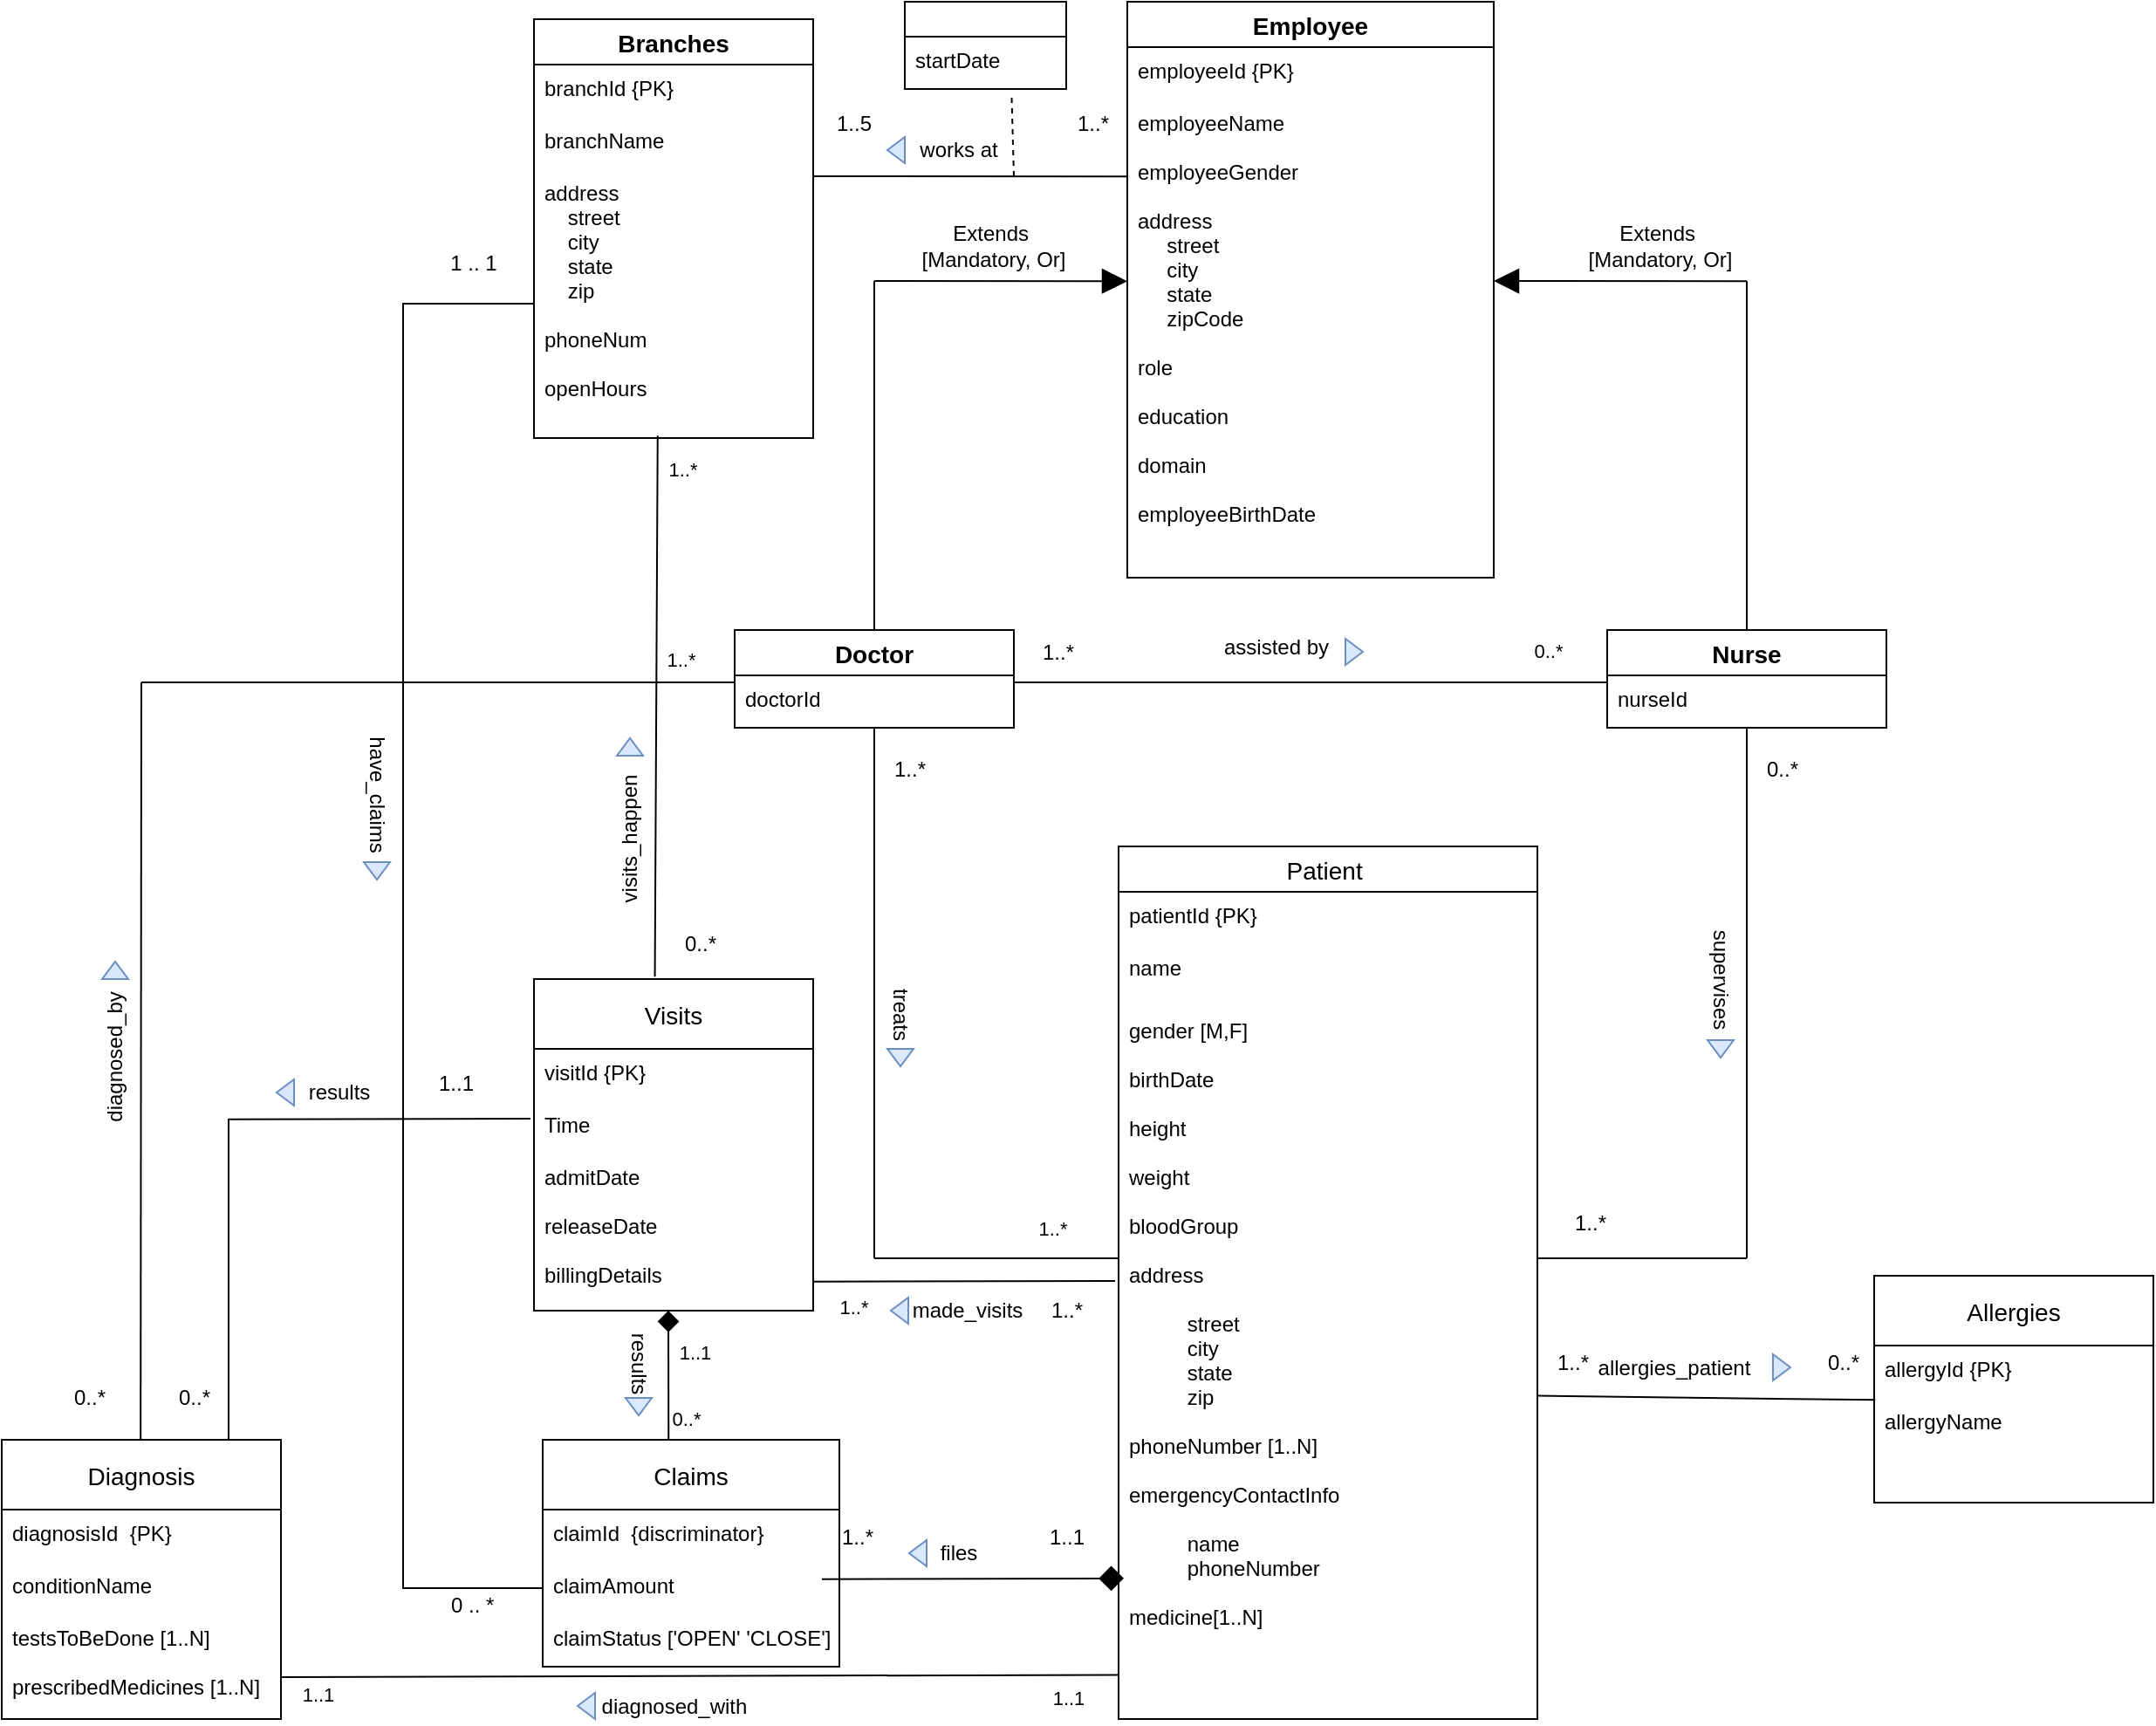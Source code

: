 <mxfile version="14.4.8" type="google"><diagram id="RLrqx2WTwmU_QcSKH_Fw" name="Page-1"><mxGraphModel dx="2299" dy="1985" grid="1" gridSize="10" guides="1" tooltips="1" connect="1" arrows="1" fold="1" page="1" pageScale="1" pageWidth="850" pageHeight="1100" math="0" shadow="0"><root><mxCell id="0"/><mxCell id="1" parent="0"/><mxCell id="YpHyVV4gMAg5D4D9n8a7-1" value="Employee" style="swimlane;fontStyle=1;childLayout=stackLayout;horizontal=1;startSize=26;horizontalStack=0;resizeParent=1;resizeParentMax=0;resizeLast=0;collapsible=1;marginBottom=0;align=center;fontSize=14;" parent="1" vertex="1"><mxGeometry x="-115" y="-1080" width="210" height="330" as="geometry"/></mxCell><mxCell id="YpHyVV4gMAg5D4D9n8a7-2" value="employeeId {PK}" style="text;strokeColor=none;fillColor=none;spacingLeft=4;spacingRight=4;overflow=hidden;rotatable=0;points=[[0,0.5],[1,0.5]];portConstraint=eastwest;fontSize=12;" parent="YpHyVV4gMAg5D4D9n8a7-1" vertex="1"><mxGeometry y="26" width="210" height="30" as="geometry"/></mxCell><mxCell id="YpHyVV4gMAg5D4D9n8a7-3" value="employeeName&#10;&#10;employeeGender&#10;&#10;address&#10;     street&#10;     city&#10;     state&#10;     zipCode&#10;&#10;role&#10;&#10;education&#10;&#10;domain&#10;&#10;employeeBirthDate&#10;&#10;" style="text;strokeColor=none;fillColor=none;spacingLeft=4;spacingRight=4;overflow=hidden;rotatable=0;points=[[0,0.5],[1,0.5]];portConstraint=eastwest;fontSize=12;" parent="YpHyVV4gMAg5D4D9n8a7-1" vertex="1"><mxGeometry y="56" width="210" height="274" as="geometry"/></mxCell><mxCell id="DKe8EWtlXH6J1RbGLPQH-1" value="Doctor" style="swimlane;fontStyle=1;childLayout=stackLayout;horizontal=1;startSize=26;horizontalStack=0;resizeParent=1;resizeParentMax=0;resizeLast=0;collapsible=1;marginBottom=0;align=center;fontSize=14;" parent="1" vertex="1"><mxGeometry x="-340" y="-720" width="160" height="56" as="geometry"/></mxCell><mxCell id="DKe8EWtlXH6J1RbGLPQH-2" value="doctorId" style="text;strokeColor=none;fillColor=none;spacingLeft=4;spacingRight=4;overflow=hidden;rotatable=0;points=[[0,0.5],[1,0.5]];portConstraint=eastwest;fontSize=12;" parent="DKe8EWtlXH6J1RbGLPQH-1" vertex="1"><mxGeometry y="26" width="160" height="30" as="geometry"/></mxCell><mxCell id="DKe8EWtlXH6J1RbGLPQH-3" value="Nurse" style="swimlane;fontStyle=1;childLayout=stackLayout;horizontal=1;startSize=26;horizontalStack=0;resizeParent=1;resizeParentMax=0;resizeLast=0;collapsible=1;marginBottom=0;align=center;fontSize=14;" parent="1" vertex="1"><mxGeometry x="160" y="-720" width="160" height="56" as="geometry"/></mxCell><mxCell id="DKe8EWtlXH6J1RbGLPQH-4" value="nurseId" style="text;strokeColor=none;fillColor=none;spacingLeft=4;spacingRight=4;overflow=hidden;rotatable=0;points=[[0,0.5],[1,0.5]];portConstraint=eastwest;fontSize=12;" parent="DKe8EWtlXH6J1RbGLPQH-3" vertex="1"><mxGeometry y="26" width="160" height="30" as="geometry"/></mxCell><mxCell id="YpHyVV4gMAg5D4D9n8a7-8" value="Patient " style="swimlane;fontStyle=0;childLayout=stackLayout;horizontal=1;startSize=26;horizontalStack=0;resizeParent=1;resizeParentMax=0;resizeLast=0;collapsible=1;marginBottom=0;align=center;fontSize=14;" parent="1" vertex="1"><mxGeometry x="-120" y="-596" width="240" height="500" as="geometry"/></mxCell><mxCell id="YpHyVV4gMAg5D4D9n8a7-9" value="patientId {PK}&#10;" style="text;strokeColor=none;fillColor=none;spacingLeft=4;spacingRight=4;overflow=hidden;rotatable=0;points=[[0,0.5],[1,0.5]];portConstraint=eastwest;fontSize=12;" parent="YpHyVV4gMAg5D4D9n8a7-8" vertex="1"><mxGeometry y="26" width="240" height="30" as="geometry"/></mxCell><mxCell id="YpHyVV4gMAg5D4D9n8a7-10" value="name" style="text;strokeColor=none;fillColor=none;spacingLeft=4;spacingRight=4;overflow=hidden;rotatable=0;points=[[0,0.5],[1,0.5]];portConstraint=eastwest;fontSize=12;" parent="YpHyVV4gMAg5D4D9n8a7-8" vertex="1"><mxGeometry y="56" width="240" height="36" as="geometry"/></mxCell><mxCell id="YpHyVV4gMAg5D4D9n8a7-11" value="gender [M,F]&#10;&#10;birthDate&#10;&#10;height &#10;&#10;weight &#10;&#10;bloodGroup&#10;&#10;address&#10;&#10;          street&#10;          city &#10;          state&#10;          zip &#10;&#10;phoneNumber [1..N]&#10;&#10;emergencyContactInfo&#10;&#10;          name&#10;          phoneNumber&#10;&#10;medicine[1..N]" style="text;strokeColor=none;fillColor=none;spacingLeft=4;spacingRight=4;overflow=hidden;rotatable=0;points=[[0,0.5],[1,0.5]];portConstraint=eastwest;fontSize=12;" parent="YpHyVV4gMAg5D4D9n8a7-8" vertex="1"><mxGeometry y="92" width="240" height="408" as="geometry"/></mxCell><mxCell id="YpHyVV4gMAg5D4D9n8a7-12" value="Allergies" style="swimlane;fontStyle=0;childLayout=stackLayout;horizontal=1;startSize=40;horizontalStack=0;resizeParent=1;resizeParentMax=0;resizeLast=0;collapsible=1;marginBottom=0;align=center;fontSize=14;" parent="1" vertex="1"><mxGeometry x="313" y="-350" width="160" height="130" as="geometry"/></mxCell><mxCell id="YpHyVV4gMAg5D4D9n8a7-13" value="allergyId {PK}" style="text;strokeColor=none;fillColor=none;spacingLeft=4;spacingRight=4;overflow=hidden;rotatable=0;points=[[0,0.5],[1,0.5]];portConstraint=eastwest;fontSize=12;" parent="YpHyVV4gMAg5D4D9n8a7-12" vertex="1"><mxGeometry y="40" width="160" height="30" as="geometry"/></mxCell><mxCell id="YpHyVV4gMAg5D4D9n8a7-14" value="allergyName&#10;" style="text;strokeColor=none;fillColor=none;spacingLeft=4;spacingRight=4;overflow=hidden;rotatable=0;points=[[0,0.5],[1,0.5]];portConstraint=eastwest;fontSize=12;" parent="YpHyVV4gMAg5D4D9n8a7-12" vertex="1"><mxGeometry y="70" width="160" height="60" as="geometry"/></mxCell><mxCell id="DKe8EWtlXH6J1RbGLPQH-6" value="" style="endArrow=none;html=1;" parent="1" edge="1"><mxGeometry width="50" height="50" relative="1" as="geometry"><mxPoint x="-260" y="-720" as="sourcePoint"/><mxPoint x="-260" y="-920" as="targetPoint"/></mxGeometry></mxCell><mxCell id="DKe8EWtlXH6J1RbGLPQH-7" value="" style="endArrow=none;html=1;" parent="1" edge="1"><mxGeometry width="50" height="50" relative="1" as="geometry"><mxPoint x="240" y="-720" as="sourcePoint"/><mxPoint x="240" y="-920" as="targetPoint"/></mxGeometry></mxCell><mxCell id="DKe8EWtlXH6J1RbGLPQH-8" value="" style="endArrow=none;html=1;exitX=0;exitY=0.38;exitDx=0;exitDy=0;exitPerimeter=0;endFill=0;startArrow=block;startFill=1;endSize=10;startSize=12;" parent="1" source="YpHyVV4gMAg5D4D9n8a7-3" edge="1"><mxGeometry width="50" height="50" relative="1" as="geometry"><mxPoint x="-250" y="-710" as="sourcePoint"/><mxPoint x="-260" y="-920" as="targetPoint"/></mxGeometry></mxCell><mxCell id="DKe8EWtlXH6J1RbGLPQH-9" value="" style="endArrow=block;html=1;exitX=0;exitY=0.38;exitDx=0;exitDy=0;exitPerimeter=0;startArrow=none;startFill=0;endFill=1;startSize=14;endSize=12;" parent="1" edge="1"><mxGeometry width="50" height="50" relative="1" as="geometry"><mxPoint x="240" y="-919.88" as="sourcePoint"/><mxPoint x="95" y="-920" as="targetPoint"/></mxGeometry></mxCell><mxCell id="DKe8EWtlXH6J1RbGLPQH-14" value="" style="endArrow=none;html=1;" parent="1" edge="1"><mxGeometry width="50" height="50" relative="1" as="geometry"><mxPoint x="-260" y="-360" as="sourcePoint"/><mxPoint x="-260" y="-664" as="targetPoint"/></mxGeometry></mxCell><mxCell id="DKe8EWtlXH6J1RbGLPQH-15" value="" style="endArrow=none;html=1;" parent="1" edge="1"><mxGeometry width="50" height="50" relative="1" as="geometry"><mxPoint x="-120" y="-360" as="sourcePoint"/><mxPoint x="-260" y="-360" as="targetPoint"/></mxGeometry></mxCell><mxCell id="YpHyVV4gMAg5D4D9n8a7-41" value="1..*" style="edgeLabel;html=1;align=center;verticalAlign=middle;resizable=0;points=[];" parent="DKe8EWtlXH6J1RbGLPQH-15" connectable="0" vertex="1"><mxGeometry x="-0.457" y="-17" relative="1" as="geometry"><mxPoint as="offset"/></mxGeometry></mxCell><mxCell id="DKe8EWtlXH6J1RbGLPQH-16" value="treats" style="text;html=1;align=center;verticalAlign=middle;resizable=0;points=[];autosize=1;rotation=90;" parent="1" vertex="1"><mxGeometry x="-270" y="-510" width="50" height="20" as="geometry"/></mxCell><mxCell id="DKe8EWtlXH6J1RbGLPQH-17" value="" style="triangle;whiteSpace=wrap;html=1;direction=south;fillColor=#dae8fc;strokeColor=#6c8ebf;" parent="1" vertex="1"><mxGeometry x="-252.5" y="-480" width="15" height="10" as="geometry"/></mxCell><mxCell id="YpHyVV4gMAg5D4D9n8a7-15" value="Visits" style="swimlane;fontStyle=0;childLayout=stackLayout;horizontal=1;startSize=40;horizontalStack=0;resizeParent=1;resizeParentMax=0;resizeLast=0;collapsible=1;marginBottom=0;align=center;fontSize=14;" parent="1" vertex="1"><mxGeometry x="-455" y="-520" width="160" height="190" as="geometry"/></mxCell><mxCell id="YpHyVV4gMAg5D4D9n8a7-16" value="visitId {PK}" style="text;strokeColor=none;fillColor=none;spacingLeft=4;spacingRight=4;overflow=hidden;rotatable=0;points=[[0,0.5],[1,0.5]];portConstraint=eastwest;fontSize=12;" parent="YpHyVV4gMAg5D4D9n8a7-15" vertex="1"><mxGeometry y="40" width="160" height="30" as="geometry"/></mxCell><mxCell id="YpHyVV4gMAg5D4D9n8a7-17" value="Time" style="text;strokeColor=none;fillColor=none;spacingLeft=4;spacingRight=4;overflow=hidden;rotatable=0;points=[[0,0.5],[1,0.5]];portConstraint=eastwest;fontSize=12;" parent="YpHyVV4gMAg5D4D9n8a7-15" vertex="1"><mxGeometry y="70" width="160" height="30" as="geometry"/></mxCell><mxCell id="YpHyVV4gMAg5D4D9n8a7-18" value="admitDate&#10;&#10;releaseDate&#10;&#10;billingDetails" style="text;strokeColor=none;fillColor=none;spacingLeft=4;spacingRight=4;overflow=hidden;rotatable=0;points=[[0,0.5],[1,0.5]];portConstraint=eastwest;fontSize=12;" parent="YpHyVV4gMAg5D4D9n8a7-15" vertex="1"><mxGeometry y="100" width="160" height="90" as="geometry"/></mxCell><mxCell id="DKe8EWtlXH6J1RbGLPQH-46" value="" style="endArrow=diamond;html=1;exitX=0.433;exitY=-0.007;exitDx=0;exitDy=0;exitPerimeter=0;endFill=1;startSize=12;endSize=10;" parent="YpHyVV4gMAg5D4D9n8a7-15" edge="1"><mxGeometry width="50" height="50" relative="1" as="geometry"><mxPoint x="77.14" y="268.67" as="sourcePoint"/><mxPoint x="77" y="190" as="targetPoint"/></mxGeometry></mxCell><mxCell id="YpHyVV4gMAg5D4D9n8a7-48" value="1..1" style="edgeLabel;html=1;align=center;verticalAlign=middle;resizable=0;points=[];" parent="DKe8EWtlXH6J1RbGLPQH-46" connectable="0" vertex="1"><mxGeometry x="0.426" y="-15" relative="1" as="geometry"><mxPoint y="1" as="offset"/></mxGeometry></mxCell><mxCell id="YpHyVV4gMAg5D4D9n8a7-49" value="0..*" style="edgeLabel;html=1;align=center;verticalAlign=middle;resizable=0;points=[];" parent="DKe8EWtlXH6J1RbGLPQH-46" connectable="0" vertex="1"><mxGeometry x="-0.548" y="-10" relative="1" as="geometry"><mxPoint y="1" as="offset"/></mxGeometry></mxCell><mxCell id="YpHyVV4gMAg5D4D9n8a7-19" value="Branches" style="swimlane;fontStyle=1;childLayout=stackLayout;horizontal=1;startSize=26;horizontalStack=0;resizeParent=1;resizeParentMax=0;resizeLast=0;collapsible=1;marginBottom=0;align=center;fontSize=14;" parent="1" vertex="1"><mxGeometry x="-455" y="-1070" width="160" height="240" as="geometry"/></mxCell><mxCell id="YpHyVV4gMAg5D4D9n8a7-20" value="branchId {PK}" style="text;strokeColor=none;fillColor=none;spacingLeft=4;spacingRight=4;overflow=hidden;rotatable=0;points=[[0,0.5],[1,0.5]];portConstraint=eastwest;fontSize=12;" parent="YpHyVV4gMAg5D4D9n8a7-19" vertex="1"><mxGeometry y="26" width="160" height="30" as="geometry"/></mxCell><mxCell id="YpHyVV4gMAg5D4D9n8a7-21" value="branchName" style="text;strokeColor=none;fillColor=none;spacingLeft=4;spacingRight=4;overflow=hidden;rotatable=0;points=[[0,0.5],[1,0.5]];portConstraint=eastwest;fontSize=12;" parent="YpHyVV4gMAg5D4D9n8a7-19" vertex="1"><mxGeometry y="56" width="160" height="30" as="geometry"/></mxCell><mxCell id="YpHyVV4gMAg5D4D9n8a7-22" value="address&#10;    street&#10;    city&#10;    state&#10;    zip&#10;&#10;phoneNum&#10;&#10;openHours" style="text;strokeColor=none;fillColor=none;spacingLeft=4;spacingRight=4;overflow=hidden;rotatable=0;points=[[0,0.5],[1,0.5]];portConstraint=eastwest;fontSize=12;" parent="YpHyVV4gMAg5D4D9n8a7-19" vertex="1"><mxGeometry y="86" width="160" height="154" as="geometry"/></mxCell><mxCell id="DKe8EWtlXH6J1RbGLPQH-18" value="" style="endArrow=none;html=1;" parent="1" edge="1"><mxGeometry width="50" height="50" relative="1" as="geometry"><mxPoint x="240" y="-360" as="sourcePoint"/><mxPoint x="240" y="-664" as="targetPoint"/></mxGeometry></mxCell><mxCell id="DKe8EWtlXH6J1RbGLPQH-19" value="" style="endArrow=none;html=1;" parent="1" edge="1"><mxGeometry width="50" height="50" relative="1" as="geometry"><mxPoint x="240" y="-360" as="sourcePoint"/><mxPoint x="120" y="-360" as="targetPoint"/></mxGeometry></mxCell><mxCell id="DKe8EWtlXH6J1RbGLPQH-21" value="supervises" style="text;html=1;align=center;verticalAlign=middle;resizable=0;points=[];autosize=1;rotation=90;" parent="1" vertex="1"><mxGeometry x="190" y="-530" width="70" height="20" as="geometry"/></mxCell><mxCell id="DKe8EWtlXH6J1RbGLPQH-22" value="" style="triangle;whiteSpace=wrap;html=1;direction=south;fillColor=#dae8fc;strokeColor=#6c8ebf;" parent="1" vertex="1"><mxGeometry x="217.5" y="-485" width="15" height="10" as="geometry"/></mxCell><mxCell id="DKe8EWtlXH6J1RbGLPQH-23" value="" style="endArrow=none;html=1;exitX=1.001;exitY=0.546;exitDx=0;exitDy=0;exitPerimeter=0;entryX=1.12;entryY=1.559;entryDx=0;entryDy=0;entryPerimeter=0;" parent="1" source="YpHyVV4gMAg5D4D9n8a7-11" edge="1" target="YpHyVV4gMAg5D4D9n8a7-33"><mxGeometry width="50" height="50" relative="1" as="geometry"><mxPoint x="240" y="-230" as="sourcePoint"/><mxPoint x="290" y="-280" as="targetPoint"/></mxGeometry></mxCell><mxCell id="DKe8EWtlXH6J1RbGLPQH-24" value="allergies_patient" style="text;html=1;align=center;verticalAlign=middle;resizable=0;points=[];autosize=1;rotation=0;" parent="1" vertex="1"><mxGeometry x="147.5" y="-307.5" width="100" height="20" as="geometry"/></mxCell><mxCell id="DKe8EWtlXH6J1RbGLPQH-25" value="" style="triangle;whiteSpace=wrap;html=1;direction=east;fillColor=#dae8fc;strokeColor=#6c8ebf;" parent="1" vertex="1"><mxGeometry x="255" y="-305" width="10" height="15" as="geometry"/></mxCell><mxCell id="YpHyVV4gMAg5D4D9n8a7-23" value="Diagnosis" style="swimlane;fontStyle=0;childLayout=stackLayout;horizontal=1;startSize=40;horizontalStack=0;resizeParent=1;resizeParentMax=0;resizeLast=0;collapsible=1;marginBottom=0;align=center;fontSize=14;" parent="1" vertex="1"><mxGeometry x="-760" y="-256" width="160" height="160" as="geometry"/></mxCell><mxCell id="YpHyVV4gMAg5D4D9n8a7-24" value="diagnosisId  {PK}" style="text;strokeColor=none;fillColor=none;spacingLeft=4;spacingRight=4;overflow=hidden;rotatable=0;points=[[0,0.5],[1,0.5]];portConstraint=eastwest;fontSize=12;" parent="YpHyVV4gMAg5D4D9n8a7-23" vertex="1"><mxGeometry y="40" width="160" height="30" as="geometry"/></mxCell><mxCell id="YpHyVV4gMAg5D4D9n8a7-25" value="conditionName" style="text;strokeColor=none;fillColor=none;spacingLeft=4;spacingRight=4;overflow=hidden;rotatable=0;points=[[0,0.5],[1,0.5]];portConstraint=eastwest;fontSize=12;" parent="YpHyVV4gMAg5D4D9n8a7-23" vertex="1"><mxGeometry y="70" width="160" height="30" as="geometry"/></mxCell><mxCell id="YpHyVV4gMAg5D4D9n8a7-26" value="testsToBeDone [1..N]&#10;&#10;prescribedMedicines [1..N]" style="text;strokeColor=none;fillColor=none;spacingLeft=4;spacingRight=4;overflow=hidden;rotatable=0;points=[[0,0.5],[1,0.5]];portConstraint=eastwest;fontSize=12;" parent="YpHyVV4gMAg5D4D9n8a7-23" vertex="1"><mxGeometry y="100" width="160" height="60" as="geometry"/></mxCell><mxCell id="DKe8EWtlXH6J1RbGLPQH-27" value="" style="endArrow=none;html=1;" parent="1" edge="1"><mxGeometry width="50" height="50" relative="1" as="geometry"><mxPoint x="-680.42" y="-256" as="sourcePoint"/><mxPoint x="-680" y="-690" as="targetPoint"/></mxGeometry></mxCell><mxCell id="DKe8EWtlXH6J1RbGLPQH-28" value="" style="endArrow=none;html=1;" parent="1" edge="1"><mxGeometry width="50" height="50" relative="1" as="geometry"><mxPoint x="-340" y="-690" as="sourcePoint"/><mxPoint x="-680" y="-690" as="targetPoint"/></mxGeometry></mxCell><mxCell id="DKe8EWtlXH6J1RbGLPQH-29" value="diagnosed_by" style="text;html=1;align=center;verticalAlign=middle;resizable=0;points=[];autosize=1;rotation=270;" parent="1" vertex="1"><mxGeometry x="-740" y="-485" width="90" height="20" as="geometry"/></mxCell><mxCell id="DKe8EWtlXH6J1RbGLPQH-30" value="" style="triangle;whiteSpace=wrap;html=1;direction=north;fillColor=#dae8fc;strokeColor=#6c8ebf;" parent="1" vertex="1"><mxGeometry x="-702.5" y="-530" width="15" height="10" as="geometry"/></mxCell><mxCell id="YpHyVV4gMAg5D4D9n8a7-27" value="Claims" style="swimlane;fontStyle=0;childLayout=stackLayout;horizontal=1;startSize=40;horizontalStack=0;resizeParent=1;resizeParentMax=0;resizeLast=0;collapsible=1;marginBottom=0;align=center;fontSize=14;" parent="1" vertex="1"><mxGeometry x="-450" y="-256" width="170" height="130" as="geometry"/></mxCell><mxCell id="YpHyVV4gMAg5D4D9n8a7-28" value="claimId  {discriminator}" style="text;strokeColor=none;fillColor=none;spacingLeft=4;spacingRight=4;overflow=hidden;rotatable=0;points=[[0,0.5],[1,0.5]];portConstraint=eastwest;fontSize=12;" parent="YpHyVV4gMAg5D4D9n8a7-27" vertex="1"><mxGeometry y="40" width="170" height="30" as="geometry"/></mxCell><mxCell id="YpHyVV4gMAg5D4D9n8a7-29" value="claimAmount" style="text;strokeColor=none;fillColor=none;spacingLeft=4;spacingRight=4;overflow=hidden;rotatable=0;points=[[0,0.5],[1,0.5]];portConstraint=eastwest;fontSize=12;" parent="YpHyVV4gMAg5D4D9n8a7-27" vertex="1"><mxGeometry y="70" width="170" height="30" as="geometry"/></mxCell><mxCell id="YpHyVV4gMAg5D4D9n8a7-30" value="claimStatus ['OPEN' 'CLOSE']" style="text;strokeColor=none;fillColor=none;spacingLeft=4;spacingRight=4;overflow=hidden;rotatable=0;points=[[0,0.5],[1,0.5]];portConstraint=eastwest;fontSize=12;" parent="YpHyVV4gMAg5D4D9n8a7-27" vertex="1"><mxGeometry y="100" width="170" height="30" as="geometry"/></mxCell><mxCell id="DKe8EWtlXH6J1RbGLPQH-35" value="" style="endArrow=none;html=1;exitX=0.001;exitY=0.938;exitDx=0;exitDy=0;exitPerimeter=0;" parent="1" source="YpHyVV4gMAg5D4D9n8a7-11" edge="1"><mxGeometry width="50" height="50" relative="1" as="geometry"><mxPoint x="-260" y="-120.0" as="sourcePoint"/><mxPoint x="-600" y="-120.0" as="targetPoint"/></mxGeometry></mxCell><mxCell id="YpHyVV4gMAg5D4D9n8a7-50" value="1..1" style="edgeLabel;html=1;align=center;verticalAlign=middle;resizable=0;points=[];" parent="DKe8EWtlXH6J1RbGLPQH-35" connectable="0" vertex="1"><mxGeometry x="-0.875" y="13" relative="1" as="geometry"><mxPoint as="offset"/></mxGeometry></mxCell><mxCell id="YpHyVV4gMAg5D4D9n8a7-51" value="1..1" style="edgeLabel;html=1;align=center;verticalAlign=middle;resizable=0;points=[];" parent="DKe8EWtlXH6J1RbGLPQH-35" connectable="0" vertex="1"><mxGeometry x="0.915" y="10" relative="1" as="geometry"><mxPoint as="offset"/></mxGeometry></mxCell><mxCell id="DKe8EWtlXH6J1RbGLPQH-36" value="diagnosed_with" style="text;html=1;align=center;verticalAlign=middle;resizable=0;points=[];autosize=1;rotation=0;" parent="1" vertex="1"><mxGeometry x="-425" y="-113.5" width="100" height="20" as="geometry"/></mxCell><mxCell id="DKe8EWtlXH6J1RbGLPQH-37" value="" style="triangle;whiteSpace=wrap;html=1;direction=west;fillColor=#dae8fc;strokeColor=#6c8ebf;" parent="1" vertex="1"><mxGeometry x="-430" y="-111" width="10" height="15" as="geometry"/></mxCell><mxCell id="DKe8EWtlXH6J1RbGLPQH-38" value="" style="endArrow=none;html=1;exitX=0;exitY=0.38;exitDx=0;exitDy=0;exitPerimeter=0;" parent="1" edge="1"><mxGeometry width="50" height="50" relative="1" as="geometry"><mxPoint x="-115" y="-979.88" as="sourcePoint"/><mxPoint x="-295" y="-980" as="targetPoint"/></mxGeometry></mxCell><mxCell id="DKe8EWtlXH6J1RbGLPQH-39" value="" style="endArrow=none;html=1;exitX=0.433;exitY=-0.007;exitDx=0;exitDy=0;exitPerimeter=0;entryX=0.443;entryY=0.991;entryDx=0;entryDy=0;entryPerimeter=0;" parent="1" source="YpHyVV4gMAg5D4D9n8a7-15" target="YpHyVV4gMAg5D4D9n8a7-22" edge="1"><mxGeometry width="50" height="50" relative="1" as="geometry"><mxPoint x="-380" y="-526" as="sourcePoint"/><mxPoint x="-380" y="-830" as="targetPoint"/></mxGeometry></mxCell><mxCell id="YpHyVV4gMAg5D4D9n8a7-47" value="1..*" style="edgeLabel;html=1;align=center;verticalAlign=middle;resizable=0;points=[];" parent="DKe8EWtlXH6J1RbGLPQH-39" connectable="0" vertex="1"><mxGeometry x="0.88" y="-14" relative="1" as="geometry"><mxPoint y="1" as="offset"/></mxGeometry></mxCell><mxCell id="YpHyVV4gMAg5D4D9n8a7-57" value="1..*" style="edgeLabel;html=1;align=center;verticalAlign=middle;resizable=0;points=[];" parent="DKe8EWtlXH6J1RbGLPQH-39" connectable="0" vertex="1"><mxGeometry x="0.172" y="-14" relative="1" as="geometry"><mxPoint as="offset"/></mxGeometry></mxCell><mxCell id="DKe8EWtlXH6J1RbGLPQH-41" value="works at" style="text;html=1;align=center;verticalAlign=middle;resizable=0;points=[];autosize=1;rotation=0;" parent="1" vertex="1"><mxGeometry x="-242.5" y="-1005" width="60" height="20" as="geometry"/></mxCell><mxCell id="DKe8EWtlXH6J1RbGLPQH-42" value="" style="triangle;whiteSpace=wrap;html=1;direction=west;fillColor=#dae8fc;strokeColor=#6c8ebf;" parent="1" vertex="1"><mxGeometry x="-252.5" y="-1002.5" width="10" height="15" as="geometry"/></mxCell><mxCell id="DKe8EWtlXH6J1RbGLPQH-43" value="visits_happen" style="text;html=1;align=center;verticalAlign=middle;resizable=0;points=[];autosize=1;rotation=270;" parent="1" vertex="1"><mxGeometry x="-445" y="-610" width="90" height="20" as="geometry"/></mxCell><mxCell id="DKe8EWtlXH6J1RbGLPQH-44" value="" style="triangle;whiteSpace=wrap;html=1;direction=north;fillColor=#dae8fc;strokeColor=#6c8ebf;" parent="1" vertex="1"><mxGeometry x="-407.5" y="-658" width="15" height="10" as="geometry"/></mxCell><mxCell id="DKe8EWtlXH6J1RbGLPQH-45" value="" style="endArrow=none;html=1;" parent="1" edge="1"><mxGeometry width="50" height="50" relative="1" as="geometry"><mxPoint x="-122" y="-347" as="sourcePoint"/><mxPoint x="-295" y="-346.59" as="targetPoint"/></mxGeometry></mxCell><mxCell id="YpHyVV4gMAg5D4D9n8a7-43" value="1..*" style="edgeLabel;html=1;align=center;verticalAlign=middle;resizable=0;points=[];" parent="DKe8EWtlXH6J1RbGLPQH-45" connectable="0" vertex="1"><mxGeometry x="0.735" y="14" relative="1" as="geometry"><mxPoint as="offset"/></mxGeometry></mxCell><mxCell id="YpHyVV4gMAg5D4D9n8a7-32" value="1..*" style="text;html=1;align=center;verticalAlign=middle;resizable=0;points=[];autosize=1;" parent="1" vertex="1"><mxGeometry x="125" y="-310" width="30" height="20" as="geometry"/></mxCell><mxCell id="YpHyVV4gMAg5D4D9n8a7-33" value="0..*" style="text;html=1;align=center;verticalAlign=middle;resizable=0;points=[];autosize=1;" parent="1" vertex="1"><mxGeometry x="280" y="-310" width="30" height="20" as="geometry"/></mxCell><mxCell id="DKe8EWtlXH6J1RbGLPQH-47" value="made_visits" style="text;html=1;align=center;verticalAlign=middle;resizable=0;points=[];autosize=1;rotation=0;" parent="1" vertex="1"><mxGeometry x="-247.5" y="-340" width="80" height="20" as="geometry"/></mxCell><mxCell id="DKe8EWtlXH6J1RbGLPQH-48" value="" style="triangle;whiteSpace=wrap;html=1;direction=west;fillColor=#dae8fc;strokeColor=#6c8ebf;" parent="1" vertex="1"><mxGeometry x="-250.5" y="-337.5" width="10" height="15" as="geometry"/></mxCell><mxCell id="DKe8EWtlXH6J1RbGLPQH-49" value="" style="endArrow=none;html=1;startArrow=diamond;startFill=1;endSize=12;startSize=12;" parent="1" edge="1"><mxGeometry width="50" height="50" relative="1" as="geometry"><mxPoint x="-117" y="-176.59" as="sourcePoint"/><mxPoint x="-290" y="-176.18" as="targetPoint"/></mxGeometry></mxCell><mxCell id="DKe8EWtlXH6J1RbGLPQH-50" value="results" style="text;html=1;align=center;verticalAlign=middle;resizable=0;points=[];autosize=1;rotation=90;" parent="1" vertex="1"><mxGeometry x="-420" y="-310" width="50" height="20" as="geometry"/></mxCell><mxCell id="DKe8EWtlXH6J1RbGLPQH-51" value="" style="triangle;whiteSpace=wrap;html=1;direction=south;fillColor=#dae8fc;strokeColor=#6c8ebf;" parent="1" vertex="1"><mxGeometry x="-402.5" y="-280" width="15" height="10" as="geometry"/></mxCell><mxCell id="DKe8EWtlXH6J1RbGLPQH-55" value="files" style="text;html=1;align=center;verticalAlign=middle;resizable=0;points=[];autosize=1;rotation=0;" parent="1" vertex="1"><mxGeometry x="-232.5" y="-201" width="40" height="20" as="geometry"/></mxCell><mxCell id="DKe8EWtlXH6J1RbGLPQH-56" value="" style="triangle;whiteSpace=wrap;html=1;direction=west;fillColor=#dae8fc;strokeColor=#6c8ebf;" parent="1" vertex="1"><mxGeometry x="-240" y="-198.5" width="10" height="15" as="geometry"/></mxCell><mxCell id="DKe8EWtlXH6J1RbGLPQH-57" value="" style="endArrow=none;html=1;" parent="1" edge="1"><mxGeometry width="50" height="50" relative="1" as="geometry"><mxPoint x="-457" y="-440" as="sourcePoint"/><mxPoint x="-630" y="-439.59" as="targetPoint"/></mxGeometry></mxCell><mxCell id="DKe8EWtlXH6J1RbGLPQH-58" value="" style="endArrow=none;html=1;" parent="1" edge="1"><mxGeometry width="50" height="50" relative="1" as="geometry"><mxPoint x="-630" y="-256" as="sourcePoint"/><mxPoint x="-630" y="-440" as="targetPoint"/></mxGeometry></mxCell><mxCell id="DKe8EWtlXH6J1RbGLPQH-59" value="results" style="text;html=1;align=center;verticalAlign=middle;resizable=0;points=[];autosize=1;rotation=0;" parent="1" vertex="1"><mxGeometry x="-592.5" y="-465" width="50" height="20" as="geometry"/></mxCell><mxCell id="DKe8EWtlXH6J1RbGLPQH-60" value="" style="triangle;whiteSpace=wrap;html=1;direction=west;fillColor=#dae8fc;strokeColor=#6c8ebf;" parent="1" vertex="1"><mxGeometry x="-602.5" y="-462.5" width="10" height="15" as="geometry"/></mxCell><mxCell id="DKe8EWtlXH6J1RbGLPQH-61" value="" style="endArrow=none;html=1;" parent="1" edge="1"><mxGeometry width="50" height="50" relative="1" as="geometry"><mxPoint x="160" y="-690" as="sourcePoint"/><mxPoint x="-180" y="-690" as="targetPoint"/></mxGeometry></mxCell><mxCell id="YpHyVV4gMAg5D4D9n8a7-35" value="0..*" style="edgeLabel;html=1;align=center;verticalAlign=middle;resizable=0;points=[];" parent="DKe8EWtlXH6J1RbGLPQH-61" connectable="0" vertex="1"><mxGeometry x="-0.8" y="-18" relative="1" as="geometry"><mxPoint as="offset"/></mxGeometry></mxCell><mxCell id="DKe8EWtlXH6J1RbGLPQH-62" value="assisted by" style="text;html=1;align=center;verticalAlign=middle;resizable=0;points=[];autosize=1;rotation=0;" parent="1" vertex="1"><mxGeometry x="-70" y="-720" width="80" height="20" as="geometry"/></mxCell><mxCell id="DKe8EWtlXH6J1RbGLPQH-63" value="" style="triangle;whiteSpace=wrap;html=1;direction=east;fillColor=#dae8fc;strokeColor=#6c8ebf;" parent="1" vertex="1"><mxGeometry x="10" y="-715" width="10" height="15" as="geometry"/></mxCell><mxCell id="YpHyVV4gMAg5D4D9n8a7-34" value="1..*" style="text;html=1;align=center;verticalAlign=middle;resizable=0;points=[];autosize=1;" parent="1" vertex="1"><mxGeometry x="-170" y="-717.5" width="30" height="20" as="geometry"/></mxCell><mxCell id="YpHyVV4gMAg5D4D9n8a7-38" value="0..*" style="text;html=1;align=center;verticalAlign=middle;resizable=0;points=[];autosize=1;" parent="1" vertex="1"><mxGeometry x="245" y="-650" width="30" height="20" as="geometry"/></mxCell><mxCell id="YpHyVV4gMAg5D4D9n8a7-39" value="1..*" style="text;html=1;align=center;verticalAlign=middle;resizable=0;points=[];autosize=1;" parent="1" vertex="1"><mxGeometry x="135" y="-390" width="30" height="20" as="geometry"/></mxCell><mxCell id="YpHyVV4gMAg5D4D9n8a7-42" value="1..*" style="text;html=1;align=center;verticalAlign=middle;resizable=0;points=[];autosize=1;" parent="1" vertex="1"><mxGeometry x="-165" y="-340" width="30" height="20" as="geometry"/></mxCell><mxCell id="YpHyVV4gMAg5D4D9n8a7-44" value="1..*" style="text;html=1;align=center;verticalAlign=middle;resizable=0;points=[];autosize=1;" parent="1" vertex="1"><mxGeometry x="-150" y="-1020" width="30" height="20" as="geometry"/></mxCell><mxCell id="YpHyVV4gMAg5D4D9n8a7-45" value="1..5" style="text;html=1;align=center;verticalAlign=middle;resizable=0;points=[];autosize=1;" parent="1" vertex="1"><mxGeometry x="-292.5" y="-1020" width="40" height="20" as="geometry"/></mxCell><mxCell id="YpHyVV4gMAg5D4D9n8a7-46" value="0..*" style="text;html=1;align=center;verticalAlign=middle;resizable=0;points=[];autosize=1;" parent="1" vertex="1"><mxGeometry x="-375" y="-550" width="30" height="20" as="geometry"/></mxCell><mxCell id="YpHyVV4gMAg5D4D9n8a7-52" value="1..1" style="text;html=1;align=center;verticalAlign=middle;resizable=0;points=[];autosize=1;" parent="1" vertex="1"><mxGeometry x="-170" y="-210" width="40" height="20" as="geometry"/></mxCell><mxCell id="YpHyVV4gMAg5D4D9n8a7-53" value="1..*" style="text;html=1;align=center;verticalAlign=middle;resizable=0;points=[];autosize=1;" parent="1" vertex="1"><mxGeometry x="-285" y="-210" width="30" height="20" as="geometry"/></mxCell><mxCell id="YpHyVV4gMAg5D4D9n8a7-54" value="1..1" style="text;html=1;align=center;verticalAlign=middle;resizable=0;points=[];autosize=1;" parent="1" vertex="1"><mxGeometry x="-520" y="-470" width="40" height="20" as="geometry"/></mxCell><mxCell id="YpHyVV4gMAg5D4D9n8a7-55" value="0..*" style="text;html=1;align=center;verticalAlign=middle;resizable=0;points=[];autosize=1;" parent="1" vertex="1"><mxGeometry x="-665" y="-290" width="30" height="20" as="geometry"/></mxCell><mxCell id="YpHyVV4gMAg5D4D9n8a7-56" value="0..*" style="text;html=1;align=center;verticalAlign=middle;resizable=0;points=[];autosize=1;" parent="1" vertex="1"><mxGeometry x="-725" y="-290" width="30" height="20" as="geometry"/></mxCell><mxCell id="YpHyVV4gMAg5D4D9n8a7-59" value="1..*" style="text;html=1;align=center;verticalAlign=middle;resizable=0;points=[];autosize=1;" parent="1" vertex="1"><mxGeometry x="-255" y="-650" width="30" height="20" as="geometry"/></mxCell><mxCell id="RzJth-livAuWZx_aGZhZ-1" value="Extends&amp;nbsp;&lt;br&gt;[Mandatory, Or]" style="text;html=1;align=center;verticalAlign=middle;resizable=0;points=[];autosize=1;" parent="1" vertex="1"><mxGeometry x="140" y="-955" width="100" height="30" as="geometry"/></mxCell><mxCell id="RzJth-livAuWZx_aGZhZ-2" value="Extends&amp;nbsp;&lt;br&gt;[Mandatory, Or]" style="text;html=1;align=center;verticalAlign=middle;resizable=0;points=[];autosize=1;" parent="1" vertex="1"><mxGeometry x="-242.5" y="-955" width="100" height="30" as="geometry"/></mxCell><mxCell id="RzJth-livAuWZx_aGZhZ-3" style="edgeStyle=orthogonalEdgeStyle;rounded=0;orthogonalLoop=1;jettySize=auto;html=1;exitX=0;exitY=0.5;exitDx=0;exitDy=0;entryX=0;entryY=0.5;entryDx=0;entryDy=0;startArrow=none;startFill=0;endArrow=none;endFill=0;" parent="1" source="YpHyVV4gMAg5D4D9n8a7-22" target="YpHyVV4gMAg5D4D9n8a7-29" edge="1"><mxGeometry relative="1" as="geometry"><Array as="points"><mxPoint x="-530" y="-907"/><mxPoint x="-530" y="-171"/></Array></mxGeometry></mxCell><mxCell id="RzJth-livAuWZx_aGZhZ-11" value="0 .. *&amp;nbsp;" style="edgeLabel;html=1;align=center;verticalAlign=middle;resizable=0;points=[];fontSize=12;" parent="RzJth-livAuWZx_aGZhZ-3" connectable="0" vertex="1"><mxGeometry x="0.912" y="-10" relative="1" as="geometry"><mxPoint as="offset"/></mxGeometry></mxCell><mxCell id="RzJth-livAuWZx_aGZhZ-8" value="have_claims" style="text;html=1;align=center;verticalAlign=middle;resizable=0;points=[];autosize=1;rotation=90;" parent="1" vertex="1"><mxGeometry x="-585" y="-636" width="80" height="20" as="geometry"/></mxCell><mxCell id="RzJth-livAuWZx_aGZhZ-9" value="" style="triangle;whiteSpace=wrap;html=1;direction=south;fillColor=#dae8fc;strokeColor=#6c8ebf;" parent="1" vertex="1"><mxGeometry x="-552.5" y="-587" width="15" height="10" as="geometry"/></mxCell><mxCell id="RzJth-livAuWZx_aGZhZ-12" value="1 .. 1" style="text;html=1;align=center;verticalAlign=middle;resizable=0;points=[];autosize=1;" parent="1" vertex="1"><mxGeometry x="-510" y="-940" width="40" height="20" as="geometry"/></mxCell><mxCell id="5JjFzTePcUsEkgnXt5ze-2" value="" style="swimlane;fontStyle=0;childLayout=stackLayout;horizontal=1;startSize=20;horizontalStack=0;resizeParent=1;resizeParentMax=0;resizeLast=0;collapsible=1;marginBottom=0;align=center;fontSize=14;" parent="1" vertex="1"><mxGeometry x="-242.5" y="-1080" width="92.5" height="50" as="geometry"/></mxCell><mxCell id="5JjFzTePcUsEkgnXt5ze-3" value="startDate" style="text;strokeColor=none;fillColor=none;spacingLeft=4;spacingRight=4;overflow=hidden;rotatable=0;points=[[0,0.5],[1,0.5]];portConstraint=eastwest;fontSize=12;" parent="5JjFzTePcUsEkgnXt5ze-2" vertex="1"><mxGeometry y="20" width="92.5" height="30" as="geometry"/></mxCell><mxCell id="5JjFzTePcUsEkgnXt5ze-4" value="" style="endArrow=none;dashed=1;html=1;entryX=0.662;entryY=1.134;entryDx=0;entryDy=0;entryPerimeter=0;" parent="1" target="5JjFzTePcUsEkgnXt5ze-3" edge="1"><mxGeometry width="50" height="50" relative="1" as="geometry"><mxPoint x="-180" y="-980" as="sourcePoint"/><mxPoint x="-180" y="-1017.5" as="targetPoint"/></mxGeometry></mxCell></root></mxGraphModel></diagram></mxfile>